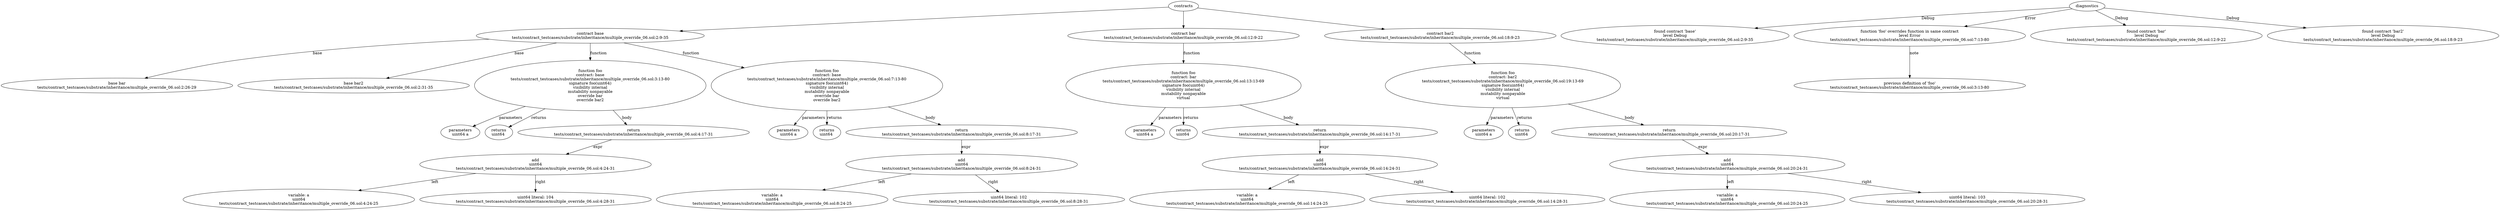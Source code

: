 strict digraph "tests/contract_testcases/substrate/inheritance/multiple_override_06.sol" {
	contract [label="contract base\ntests/contract_testcases/substrate/inheritance/multiple_override_06.sol:2:9-35"]
	base [label="base bar\ntests/contract_testcases/substrate/inheritance/multiple_override_06.sol:2:26-29"]
	base_3 [label="base bar2\ntests/contract_testcases/substrate/inheritance/multiple_override_06.sol:2:31-35"]
	foo [label="function foo\ncontract: base\ntests/contract_testcases/substrate/inheritance/multiple_override_06.sol:3:13-80\nsignature foo(uint64)\nvisibility internal\nmutability nonpayable\noverride bar\noverride bar2"]
	parameters [label="parameters\nuint64 a"]
	returns [label="returns\nuint64 "]
	return [label="return\ntests/contract_testcases/substrate/inheritance/multiple_override_06.sol:4:17-31"]
	add [label="add\nuint64\ntests/contract_testcases/substrate/inheritance/multiple_override_06.sol:4:24-31"]
	variable [label="variable: a\nuint64\ntests/contract_testcases/substrate/inheritance/multiple_override_06.sol:4:24-25"]
	number_literal [label="uint64 literal: 104\ntests/contract_testcases/substrate/inheritance/multiple_override_06.sol:4:28-31"]
	foo_11 [label="function foo\ncontract: base\ntests/contract_testcases/substrate/inheritance/multiple_override_06.sol:7:13-80\nsignature foo(uint64)\nvisibility internal\nmutability nonpayable\noverride bar\noverride bar2"]
	parameters_12 [label="parameters\nuint64 a"]
	returns_13 [label="returns\nuint64 "]
	return_14 [label="return\ntests/contract_testcases/substrate/inheritance/multiple_override_06.sol:8:17-31"]
	add_15 [label="add\nuint64\ntests/contract_testcases/substrate/inheritance/multiple_override_06.sol:8:24-31"]
	variable_16 [label="variable: a\nuint64\ntests/contract_testcases/substrate/inheritance/multiple_override_06.sol:8:24-25"]
	number_literal_17 [label="uint64 literal: 102\ntests/contract_testcases/substrate/inheritance/multiple_override_06.sol:8:28-31"]
	contract_18 [label="contract bar\ntests/contract_testcases/substrate/inheritance/multiple_override_06.sol:12:9-22"]
	foo_19 [label="function foo\ncontract: bar\ntests/contract_testcases/substrate/inheritance/multiple_override_06.sol:13:13-69\nsignature foo(uint64)\nvisibility internal\nmutability nonpayable\nvirtual"]
	parameters_20 [label="parameters\nuint64 a"]
	returns_21 [label="returns\nuint64 "]
	return_22 [label="return\ntests/contract_testcases/substrate/inheritance/multiple_override_06.sol:14:17-31"]
	add_23 [label="add\nuint64\ntests/contract_testcases/substrate/inheritance/multiple_override_06.sol:14:24-31"]
	variable_24 [label="variable: a\nuint64\ntests/contract_testcases/substrate/inheritance/multiple_override_06.sol:14:24-25"]
	number_literal_25 [label="uint64 literal: 102\ntests/contract_testcases/substrate/inheritance/multiple_override_06.sol:14:28-31"]
	contract_26 [label="contract bar2\ntests/contract_testcases/substrate/inheritance/multiple_override_06.sol:18:9-23"]
	foo_27 [label="function foo\ncontract: bar2\ntests/contract_testcases/substrate/inheritance/multiple_override_06.sol:19:13-69\nsignature foo(uint64)\nvisibility internal\nmutability nonpayable\nvirtual"]
	parameters_28 [label="parameters\nuint64 a"]
	returns_29 [label="returns\nuint64 "]
	return_30 [label="return\ntests/contract_testcases/substrate/inheritance/multiple_override_06.sol:20:17-31"]
	add_31 [label="add\nuint64\ntests/contract_testcases/substrate/inheritance/multiple_override_06.sol:20:24-31"]
	variable_32 [label="variable: a\nuint64\ntests/contract_testcases/substrate/inheritance/multiple_override_06.sol:20:24-25"]
	number_literal_33 [label="uint64 literal: 103\ntests/contract_testcases/substrate/inheritance/multiple_override_06.sol:20:28-31"]
	diagnostic [label="found contract 'base'\nlevel Debug\ntests/contract_testcases/substrate/inheritance/multiple_override_06.sol:2:9-35"]
	diagnostic_36 [label="function 'foo' overrides function in same contract\nlevel Error\ntests/contract_testcases/substrate/inheritance/multiple_override_06.sol:7:13-80"]
	note [label="previous definition of 'foo'\ntests/contract_testcases/substrate/inheritance/multiple_override_06.sol:3:13-80"]
	diagnostic_38 [label="found contract 'bar'\nlevel Debug\ntests/contract_testcases/substrate/inheritance/multiple_override_06.sol:12:9-22"]
	diagnostic_39 [label="found contract 'bar2'\nlevel Debug\ntests/contract_testcases/substrate/inheritance/multiple_override_06.sol:18:9-23"]
	contracts -> contract
	contract -> base [label="base"]
	contract -> base_3 [label="base"]
	contract -> foo [label="function"]
	foo -> parameters [label="parameters"]
	foo -> returns [label="returns"]
	foo -> return [label="body"]
	return -> add [label="expr"]
	add -> variable [label="left"]
	add -> number_literal [label="right"]
	contract -> foo_11 [label="function"]
	foo_11 -> parameters_12 [label="parameters"]
	foo_11 -> returns_13 [label="returns"]
	foo_11 -> return_14 [label="body"]
	return_14 -> add_15 [label="expr"]
	add_15 -> variable_16 [label="left"]
	add_15 -> number_literal_17 [label="right"]
	contracts -> contract_18
	contract_18 -> foo_19 [label="function"]
	foo_19 -> parameters_20 [label="parameters"]
	foo_19 -> returns_21 [label="returns"]
	foo_19 -> return_22 [label="body"]
	return_22 -> add_23 [label="expr"]
	add_23 -> variable_24 [label="left"]
	add_23 -> number_literal_25 [label="right"]
	contracts -> contract_26
	contract_26 -> foo_27 [label="function"]
	foo_27 -> parameters_28 [label="parameters"]
	foo_27 -> returns_29 [label="returns"]
	foo_27 -> return_30 [label="body"]
	return_30 -> add_31 [label="expr"]
	add_31 -> variable_32 [label="left"]
	add_31 -> number_literal_33 [label="right"]
	diagnostics -> diagnostic [label="Debug"]
	diagnostics -> diagnostic_36 [label="Error"]
	diagnostic_36 -> note [label="note"]
	diagnostics -> diagnostic_38 [label="Debug"]
	diagnostics -> diagnostic_39 [label="Debug"]
}
